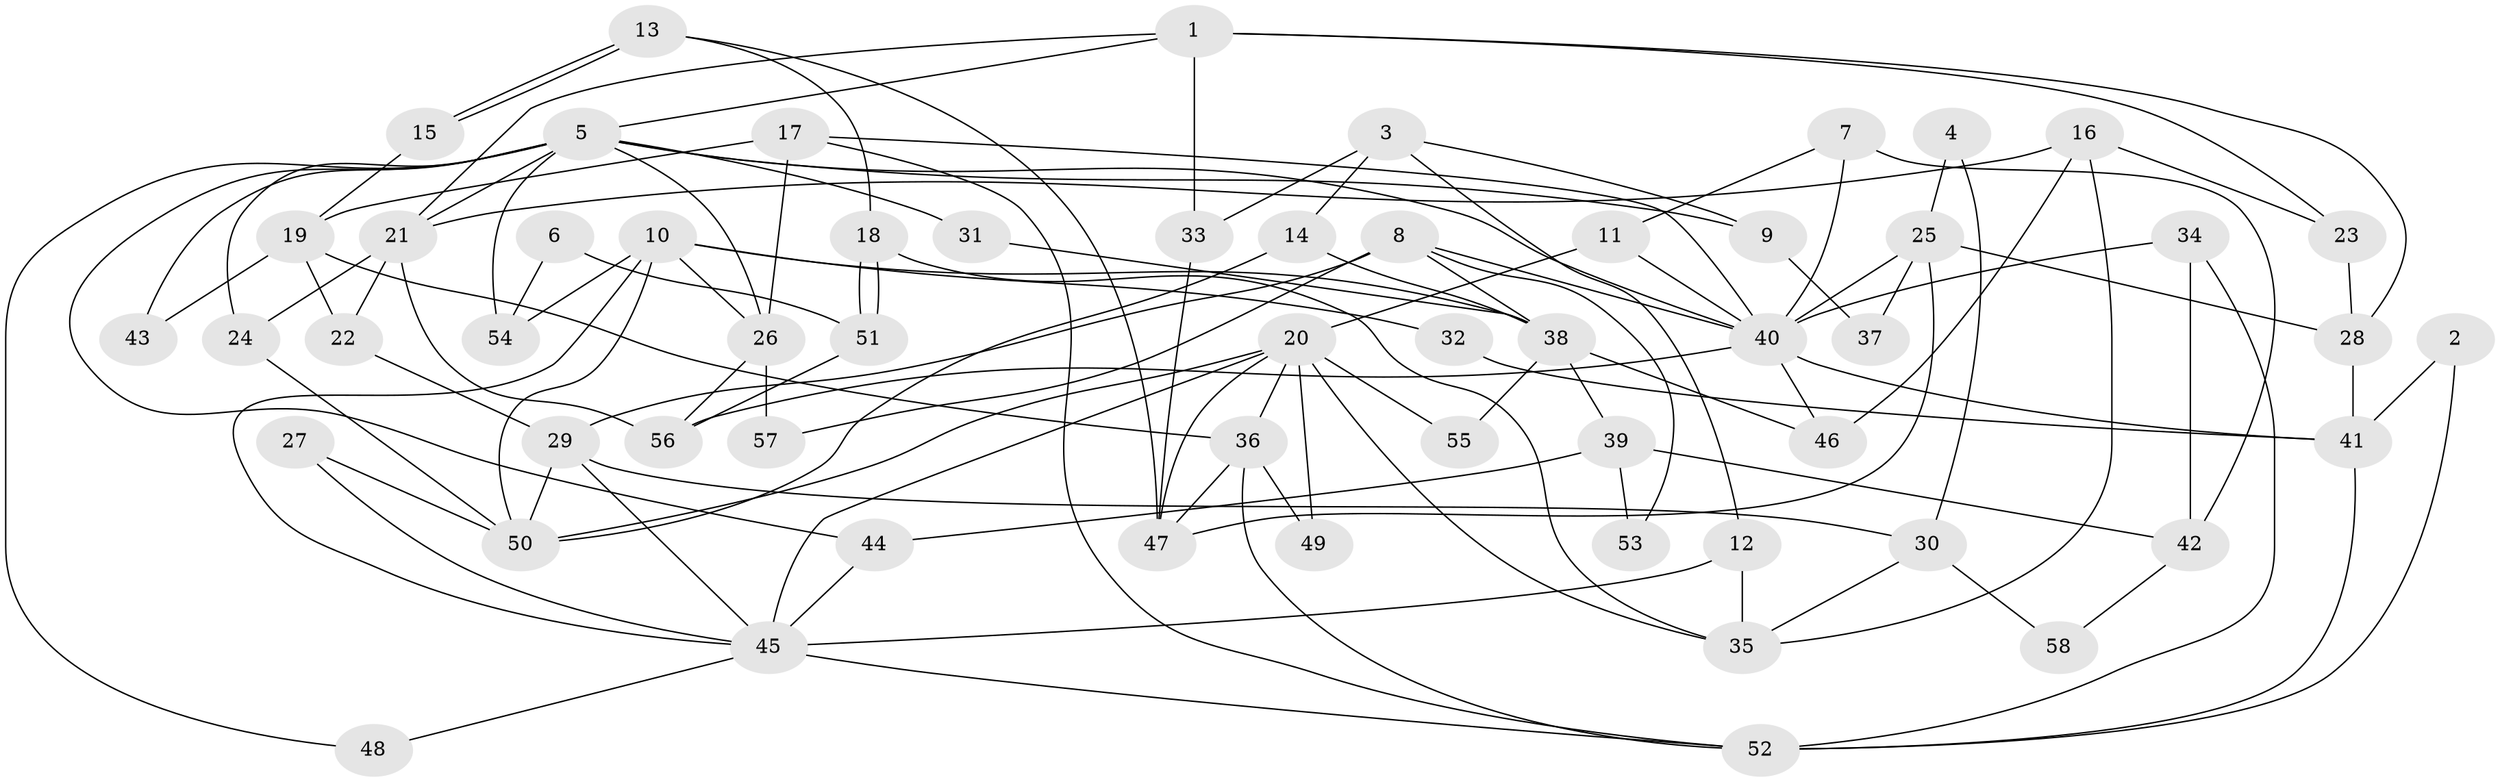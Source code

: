 // Generated by graph-tools (version 1.1) at 2025/11/02/27/25 16:11:17]
// undirected, 58 vertices, 116 edges
graph export_dot {
graph [start="1"]
  node [color=gray90,style=filled];
  1;
  2;
  3;
  4;
  5;
  6;
  7;
  8;
  9;
  10;
  11;
  12;
  13;
  14;
  15;
  16;
  17;
  18;
  19;
  20;
  21;
  22;
  23;
  24;
  25;
  26;
  27;
  28;
  29;
  30;
  31;
  32;
  33;
  34;
  35;
  36;
  37;
  38;
  39;
  40;
  41;
  42;
  43;
  44;
  45;
  46;
  47;
  48;
  49;
  50;
  51;
  52;
  53;
  54;
  55;
  56;
  57;
  58;
  1 -- 5;
  1 -- 23;
  1 -- 21;
  1 -- 28;
  1 -- 33;
  2 -- 52;
  2 -- 41;
  3 -- 14;
  3 -- 33;
  3 -- 9;
  3 -- 12;
  4 -- 30;
  4 -- 25;
  5 -- 44;
  5 -- 26;
  5 -- 9;
  5 -- 21;
  5 -- 24;
  5 -- 31;
  5 -- 40;
  5 -- 43;
  5 -- 48;
  5 -- 54;
  6 -- 54;
  6 -- 51;
  7 -- 40;
  7 -- 11;
  7 -- 42;
  8 -- 38;
  8 -- 40;
  8 -- 29;
  8 -- 53;
  8 -- 57;
  9 -- 37;
  10 -- 45;
  10 -- 50;
  10 -- 26;
  10 -- 32;
  10 -- 38;
  10 -- 54;
  11 -- 40;
  11 -- 20;
  12 -- 45;
  12 -- 35;
  13 -- 15;
  13 -- 15;
  13 -- 18;
  13 -- 47;
  14 -- 50;
  14 -- 38;
  15 -- 19;
  16 -- 21;
  16 -- 35;
  16 -- 23;
  16 -- 46;
  17 -- 26;
  17 -- 52;
  17 -- 19;
  17 -- 40;
  18 -- 51;
  18 -- 51;
  18 -- 35;
  19 -- 22;
  19 -- 36;
  19 -- 43;
  20 -- 45;
  20 -- 47;
  20 -- 35;
  20 -- 36;
  20 -- 49;
  20 -- 50;
  20 -- 55;
  21 -- 22;
  21 -- 24;
  21 -- 56;
  22 -- 29;
  23 -- 28;
  24 -- 50;
  25 -- 40;
  25 -- 47;
  25 -- 28;
  25 -- 37;
  26 -- 56;
  26 -- 57;
  27 -- 45;
  27 -- 50;
  28 -- 41;
  29 -- 50;
  29 -- 30;
  29 -- 45;
  30 -- 35;
  30 -- 58;
  31 -- 38;
  32 -- 41;
  33 -- 47;
  34 -- 40;
  34 -- 52;
  34 -- 42;
  36 -- 47;
  36 -- 49;
  36 -- 52;
  38 -- 46;
  38 -- 39;
  38 -- 55;
  39 -- 42;
  39 -- 44;
  39 -- 53;
  40 -- 41;
  40 -- 46;
  40 -- 56;
  41 -- 52;
  42 -- 58;
  44 -- 45;
  45 -- 52;
  45 -- 48;
  51 -- 56;
}
